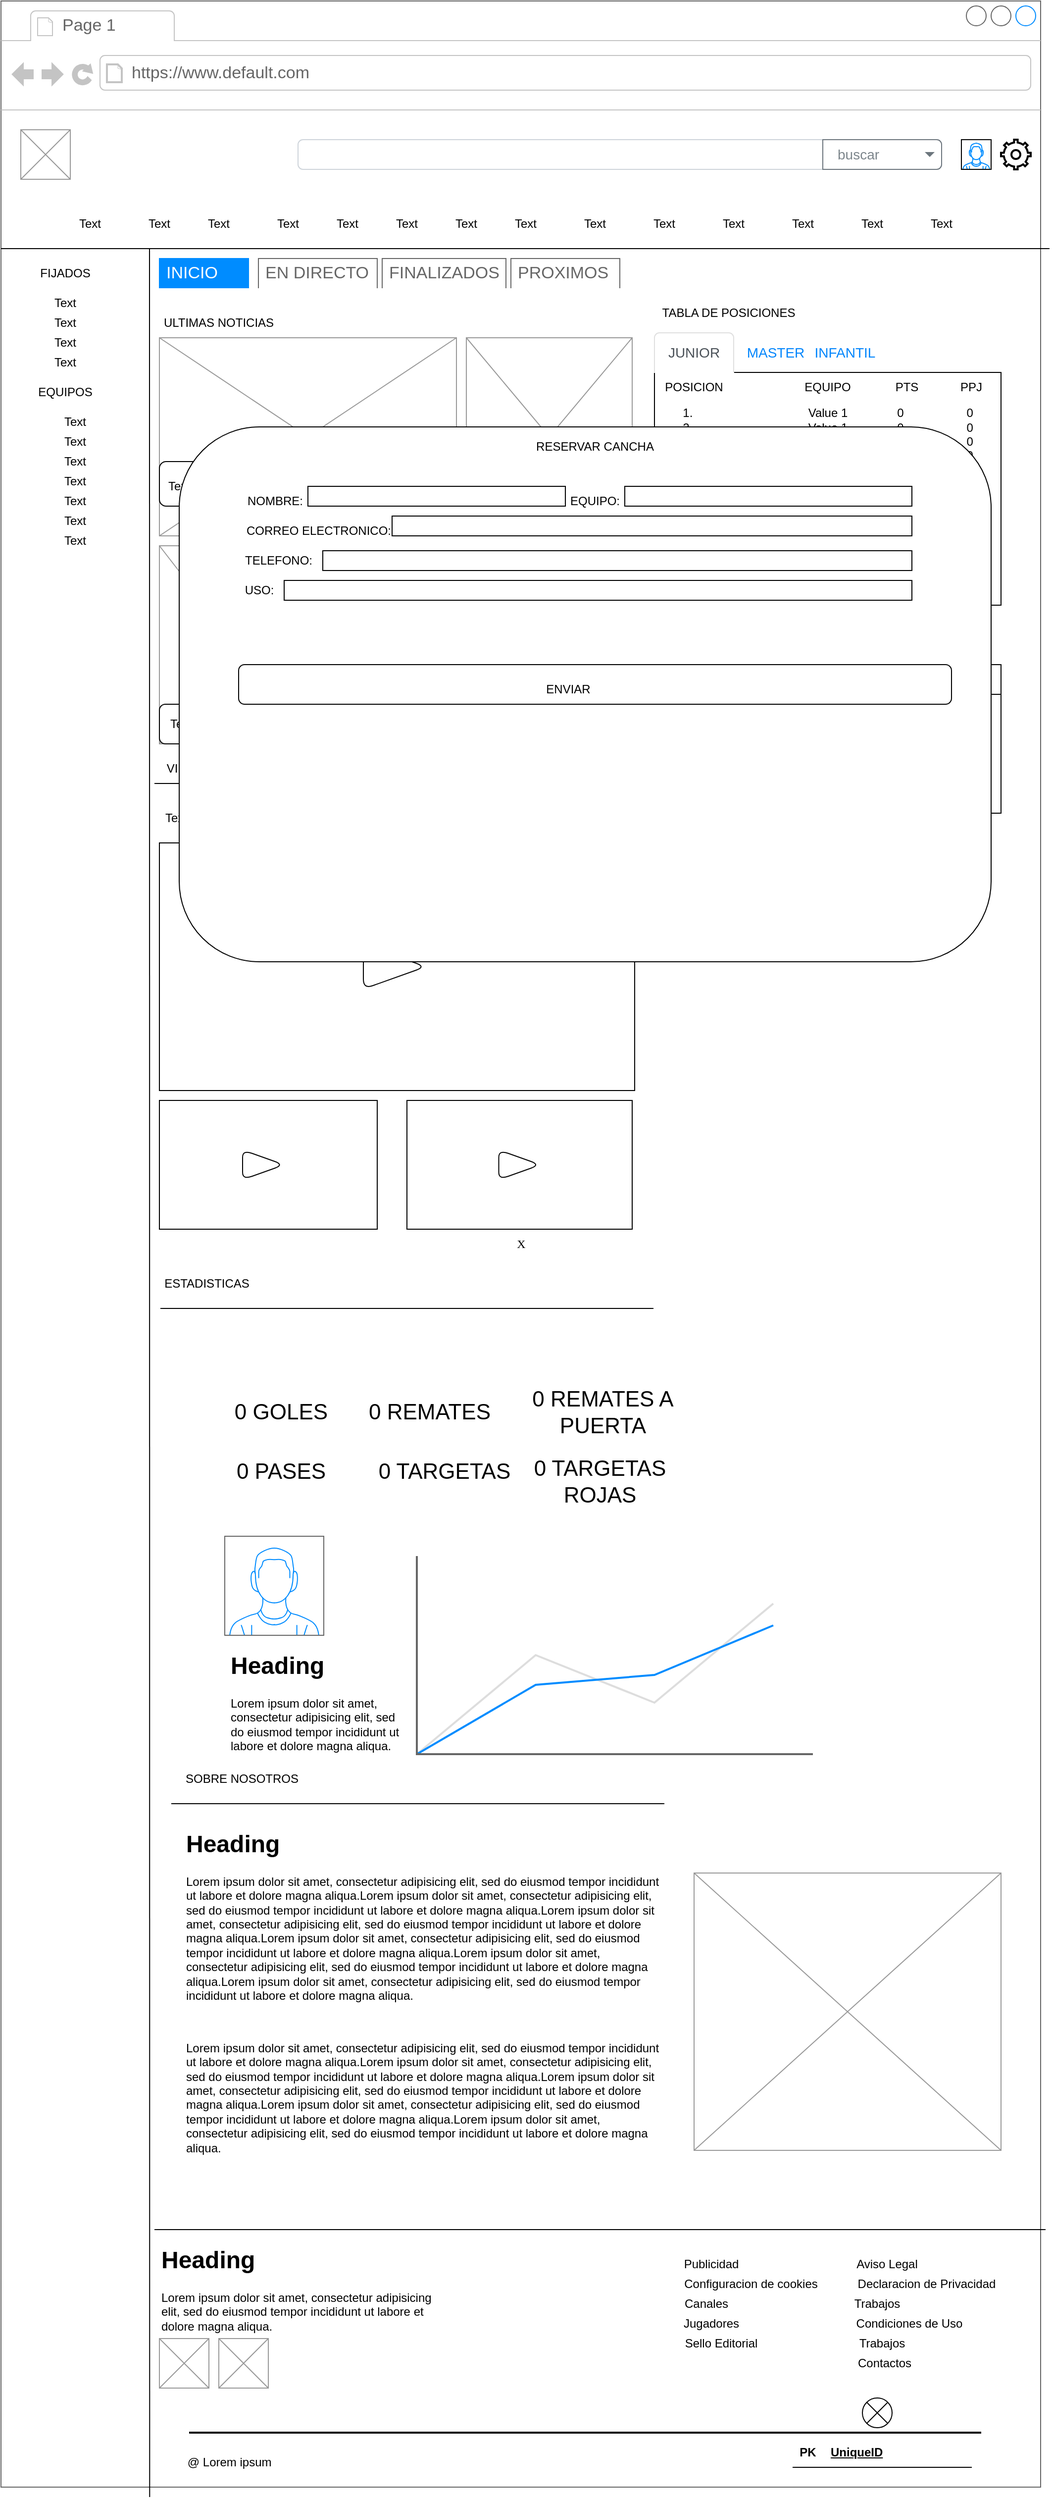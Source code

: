 <mxfile version="25.0.2">
  <diagram name="Page-1" id="2cc2dc42-3aac-f2a9-1cec-7a8b7cbee084">
    <mxGraphModel dx="1381" dy="872" grid="1" gridSize="10" guides="1" tooltips="1" connect="1" arrows="1" fold="1" page="1" pageScale="1" pageWidth="1100" pageHeight="850" background="#ffffff" math="0" shadow="0">
      <root>
        <mxCell id="0" />
        <mxCell id="1" parent="0" />
        <mxCell id="7026571954dc6520-1" value="X" style="strokeWidth=1;shadow=0;dashed=0;align=center;html=1;shape=mxgraph.mockup.containers.browserWindow;rSize=0;strokeColor=#666666;mainText=,;recursiveResize=0;rounded=0;labelBackgroundColor=none;fontFamily=Verdana;fontSize=12" parent="1" vertex="1">
          <mxGeometry x="25" y="90" width="1050" height="2510" as="geometry" />
        </mxCell>
        <mxCell id="7026571954dc6520-2" value="Page 1" style="strokeWidth=1;shadow=0;dashed=0;align=center;html=1;shape=mxgraph.mockup.containers.anchor;fontSize=17;fontColor=#666666;align=left;" parent="7026571954dc6520-1" vertex="1">
          <mxGeometry x="60" y="12" width="110" height="26" as="geometry" />
        </mxCell>
        <mxCell id="7026571954dc6520-3" value="https://www.default.com" style="strokeWidth=1;shadow=0;dashed=0;align=center;html=1;shape=mxgraph.mockup.containers.anchor;rSize=0;fontSize=17;fontColor=#666666;align=left;" parent="7026571954dc6520-1" vertex="1">
          <mxGeometry x="130" y="60" width="250" height="26" as="geometry" />
        </mxCell>
        <mxCell id="J-Y7H0dTVJ3gCG0rteRI-6" value="" style="verticalLabelPosition=bottom;shadow=0;dashed=0;align=center;html=1;verticalAlign=top;strokeWidth=1;shape=mxgraph.mockup.graphics.simpleIcon;strokeColor=#999999;" parent="7026571954dc6520-1" vertex="1">
          <mxGeometry x="20" y="130" width="50" height="50" as="geometry" />
        </mxCell>
        <mxCell id="J-Y7H0dTVJ3gCG0rteRI-8" value="" style="html=1;shadow=0;dashed=0;shape=mxgraph.bootstrap.rrect;rSize=5;strokeColor=#CED4DA;html=1;whiteSpace=wrap;fillColor=#FFFFFF;fontColor=#7D868C;align=left;spacing=15;spacingLeft=40;fontSize=14;" parent="7026571954dc6520-1" vertex="1">
          <mxGeometry x="300" y="140" width="650" height="30" as="geometry" />
        </mxCell>
        <mxCell id="J-Y7H0dTVJ3gCG0rteRI-9" value="buscar" style="html=1;shadow=0;dashed=0;shape=mxgraph.bootstrap.rightButton;strokeColor=#6C757D;gradientColor=inherit;fontColor=inherit;fillColor=inherit;rSize=5;perimeter=none;whiteSpace=wrap;resizeHeight=1;fontSize=14;align=left;spacing=15;" parent="J-Y7H0dTVJ3gCG0rteRI-8" vertex="1">
          <mxGeometry x="1" width="120" height="30" relative="1" as="geometry">
            <mxPoint x="-120" as="offset" />
          </mxGeometry>
        </mxCell>
        <mxCell id="J-Y7H0dTVJ3gCG0rteRI-10" value="" style="shape=triangle;direction=south;fillColor=#6C767D;strokeColor=none;perimeter=none;" parent="J-Y7H0dTVJ3gCG0rteRI-9" vertex="1">
          <mxGeometry x="1" y="0.5" width="10" height="5" relative="1" as="geometry">
            <mxPoint x="-17" y="-2.5" as="offset" />
          </mxGeometry>
        </mxCell>
        <mxCell id="J-Y7H0dTVJ3gCG0rteRI-11" value="" style="html=1;verticalLabelPosition=bottom;align=center;labelBackgroundColor=#ffffff;verticalAlign=top;strokeWidth=2;shadow=0;dashed=0;shape=mxgraph.ios7.icons.settings;" parent="7026571954dc6520-1" vertex="1">
          <mxGeometry x="1010" y="140" width="30" height="30" as="geometry" />
        </mxCell>
        <mxCell id="J-Y7H0dTVJ3gCG0rteRI-12" value="" style="verticalLabelPosition=bottom;shadow=0;dashed=0;align=center;html=1;verticalAlign=top;strokeWidth=1;shape=mxgraph.mockup.containers.userMale;strokeColor2=#008cff;gradientColor=none;" parent="7026571954dc6520-1" vertex="1">
          <mxGeometry x="970" y="140" width="30" height="30" as="geometry" />
        </mxCell>
        <mxCell id="J-Y7H0dTVJ3gCG0rteRI-13" value="Text" style="text;html=1;align=center;verticalAlign=middle;whiteSpace=wrap;rounded=0;" parent="7026571954dc6520-1" vertex="1">
          <mxGeometry x="60" y="210" width="60" height="30" as="geometry" />
        </mxCell>
        <mxCell id="J-Y7H0dTVJ3gCG0rteRI-14" value="" style="endArrow=none;html=1;rounded=0;exitX=0.999;exitY=0.244;exitDx=0;exitDy=0;exitPerimeter=0;" parent="7026571954dc6520-1" edge="1">
          <mxGeometry width="50" height="50" relative="1" as="geometry">
            <mxPoint x="1059" y="250" as="sourcePoint" />
            <mxPoint y="250" as="targetPoint" />
          </mxGeometry>
        </mxCell>
        <mxCell id="J-Y7H0dTVJ3gCG0rteRI-15" value="Text" style="text;html=1;align=center;verticalAlign=middle;whiteSpace=wrap;rounded=0;" parent="7026571954dc6520-1" vertex="1">
          <mxGeometry x="130" y="210" width="60" height="30" as="geometry" />
        </mxCell>
        <mxCell id="J-Y7H0dTVJ3gCG0rteRI-16" value="Text" style="text;html=1;align=center;verticalAlign=middle;whiteSpace=wrap;rounded=0;" parent="7026571954dc6520-1" vertex="1">
          <mxGeometry x="190" y="210" width="60" height="30" as="geometry" />
        </mxCell>
        <mxCell id="J-Y7H0dTVJ3gCG0rteRI-17" value="Text" style="text;html=1;align=center;verticalAlign=middle;whiteSpace=wrap;rounded=0;" parent="7026571954dc6520-1" vertex="1">
          <mxGeometry x="260" y="210" width="60" height="30" as="geometry" />
        </mxCell>
        <mxCell id="J-Y7H0dTVJ3gCG0rteRI-18" value="Text" style="text;html=1;align=center;verticalAlign=middle;whiteSpace=wrap;rounded=0;" parent="7026571954dc6520-1" vertex="1">
          <mxGeometry x="320" y="210" width="60" height="30" as="geometry" />
        </mxCell>
        <mxCell id="J-Y7H0dTVJ3gCG0rteRI-19" value="Text" style="text;html=1;align=center;verticalAlign=middle;whiteSpace=wrap;rounded=0;" parent="7026571954dc6520-1" vertex="1">
          <mxGeometry x="380" y="210" width="60" height="30" as="geometry" />
        </mxCell>
        <mxCell id="J-Y7H0dTVJ3gCG0rteRI-20" value="Text" style="text;html=1;align=center;verticalAlign=middle;whiteSpace=wrap;rounded=0;" parent="7026571954dc6520-1" vertex="1">
          <mxGeometry x="440" y="210" width="60" height="30" as="geometry" />
        </mxCell>
        <mxCell id="J-Y7H0dTVJ3gCG0rteRI-21" value="Text" style="text;html=1;align=center;verticalAlign=middle;whiteSpace=wrap;rounded=0;" parent="7026571954dc6520-1" vertex="1">
          <mxGeometry x="500" y="210" width="60" height="30" as="geometry" />
        </mxCell>
        <mxCell id="J-Y7H0dTVJ3gCG0rteRI-22" value="Text" style="text;html=1;align=center;verticalAlign=middle;whiteSpace=wrap;rounded=0;" parent="7026571954dc6520-1" vertex="1">
          <mxGeometry x="570" y="210" width="60" height="30" as="geometry" />
        </mxCell>
        <mxCell id="J-Y7H0dTVJ3gCG0rteRI-23" value="Text" style="text;html=1;align=center;verticalAlign=middle;whiteSpace=wrap;rounded=0;" parent="7026571954dc6520-1" vertex="1">
          <mxGeometry x="640" y="210" width="60" height="30" as="geometry" />
        </mxCell>
        <mxCell id="J-Y7H0dTVJ3gCG0rteRI-24" value="Text" style="text;html=1;align=center;verticalAlign=middle;whiteSpace=wrap;rounded=0;" parent="7026571954dc6520-1" vertex="1">
          <mxGeometry x="710" y="210" width="60" height="30" as="geometry" />
        </mxCell>
        <mxCell id="J-Y7H0dTVJ3gCG0rteRI-47" value="Text" style="text;html=1;align=center;verticalAlign=middle;whiteSpace=wrap;rounded=0;" parent="7026571954dc6520-1" vertex="1">
          <mxGeometry x="780" y="210" width="60" height="30" as="geometry" />
        </mxCell>
        <mxCell id="J-Y7H0dTVJ3gCG0rteRI-48" value="Text" style="text;html=1;align=center;verticalAlign=middle;whiteSpace=wrap;rounded=0;" parent="7026571954dc6520-1" vertex="1">
          <mxGeometry x="850" y="210" width="60" height="30" as="geometry" />
        </mxCell>
        <mxCell id="J-Y7H0dTVJ3gCG0rteRI-49" value="Text" style="text;html=1;align=center;verticalAlign=middle;whiteSpace=wrap;rounded=0;" parent="7026571954dc6520-1" vertex="1">
          <mxGeometry x="920" y="210" width="60" height="30" as="geometry" />
        </mxCell>
        <mxCell id="J-Y7H0dTVJ3gCG0rteRI-50" value="" style="endArrow=none;html=1;rounded=0;exitX=0.143;exitY=1.004;exitDx=0;exitDy=0;exitPerimeter=0;" parent="7026571954dc6520-1" source="7026571954dc6520-1" edge="1">
          <mxGeometry width="50" height="50" relative="1" as="geometry">
            <mxPoint x="160" y="840" as="sourcePoint" />
            <mxPoint x="150" y="250" as="targetPoint" />
          </mxGeometry>
        </mxCell>
        <mxCell id="J-Y7H0dTVJ3gCG0rteRI-51" value="EQUIPOS" style="text;html=1;align=center;verticalAlign=middle;whiteSpace=wrap;rounded=0;" parent="7026571954dc6520-1" vertex="1">
          <mxGeometry x="35" y="380" width="60" height="30" as="geometry" />
        </mxCell>
        <mxCell id="J-Y7H0dTVJ3gCG0rteRI-52" value="FIJADOS" style="text;html=1;align=center;verticalAlign=middle;whiteSpace=wrap;rounded=0;" parent="7026571954dc6520-1" vertex="1">
          <mxGeometry x="35" y="260" width="60" height="30" as="geometry" />
        </mxCell>
        <mxCell id="J-Y7H0dTVJ3gCG0rteRI-53" value="Text" style="text;html=1;align=center;verticalAlign=middle;whiteSpace=wrap;rounded=0;" parent="7026571954dc6520-1" vertex="1">
          <mxGeometry x="35" y="290" width="60" height="30" as="geometry" />
        </mxCell>
        <mxCell id="J-Y7H0dTVJ3gCG0rteRI-54" value="Text" style="text;html=1;align=center;verticalAlign=middle;whiteSpace=wrap;rounded=0;" parent="7026571954dc6520-1" vertex="1">
          <mxGeometry x="35" y="310" width="60" height="30" as="geometry" />
        </mxCell>
        <mxCell id="J-Y7H0dTVJ3gCG0rteRI-55" value="Text" style="text;html=1;align=center;verticalAlign=middle;whiteSpace=wrap;rounded=0;" parent="7026571954dc6520-1" vertex="1">
          <mxGeometry x="35" y="330" width="60" height="30" as="geometry" />
        </mxCell>
        <mxCell id="J-Y7H0dTVJ3gCG0rteRI-56" value="Text" style="text;html=1;align=center;verticalAlign=middle;whiteSpace=wrap;rounded=0;" parent="7026571954dc6520-1" vertex="1">
          <mxGeometry x="35" y="350" width="60" height="30" as="geometry" />
        </mxCell>
        <mxCell id="J-Y7H0dTVJ3gCG0rteRI-57" value="Text" style="text;html=1;align=center;verticalAlign=middle;whiteSpace=wrap;rounded=0;" parent="7026571954dc6520-1" vertex="1">
          <mxGeometry x="45" y="410" width="60" height="30" as="geometry" />
        </mxCell>
        <mxCell id="J-Y7H0dTVJ3gCG0rteRI-58" value="Text" style="text;html=1;align=center;verticalAlign=middle;whiteSpace=wrap;rounded=0;" parent="7026571954dc6520-1" vertex="1">
          <mxGeometry x="45" y="430" width="60" height="30" as="geometry" />
        </mxCell>
        <mxCell id="J-Y7H0dTVJ3gCG0rteRI-59" value="Text" style="text;html=1;align=center;verticalAlign=middle;whiteSpace=wrap;rounded=0;" parent="7026571954dc6520-1" vertex="1">
          <mxGeometry x="45" y="450" width="60" height="30" as="geometry" />
        </mxCell>
        <mxCell id="J-Y7H0dTVJ3gCG0rteRI-60" value="Text" style="text;html=1;align=center;verticalAlign=middle;whiteSpace=wrap;rounded=0;" parent="7026571954dc6520-1" vertex="1">
          <mxGeometry x="45" y="470" width="60" height="30" as="geometry" />
        </mxCell>
        <mxCell id="J-Y7H0dTVJ3gCG0rteRI-61" value="Text" style="text;html=1;align=center;verticalAlign=middle;whiteSpace=wrap;rounded=0;" parent="7026571954dc6520-1" vertex="1">
          <mxGeometry x="45" y="490" width="60" height="30" as="geometry" />
        </mxCell>
        <mxCell id="J-Y7H0dTVJ3gCG0rteRI-62" value="Text" style="text;html=1;align=center;verticalAlign=middle;whiteSpace=wrap;rounded=0;" parent="7026571954dc6520-1" vertex="1">
          <mxGeometry x="45" y="510" width="60" height="30" as="geometry" />
        </mxCell>
        <mxCell id="J-Y7H0dTVJ3gCG0rteRI-63" value="Text" style="text;html=1;align=center;verticalAlign=middle;whiteSpace=wrap;rounded=0;" parent="7026571954dc6520-1" vertex="1">
          <mxGeometry x="45" y="530" width="60" height="30" as="geometry" />
        </mxCell>
        <mxCell id="J-Y7H0dTVJ3gCG0rteRI-110" value="EN DIRECTO" style="strokeWidth=1;shadow=0;dashed=0;align=center;html=1;shape=mxgraph.mockup.forms.uRect;fontSize=17;fontColor=#666666;align=left;spacingLeft=5;strokeColor=#666666;" parent="7026571954dc6520-1" vertex="1">
          <mxGeometry x="260" y="260" width="120" height="30" as="geometry" />
        </mxCell>
        <mxCell id="J-Y7H0dTVJ3gCG0rteRI-111" value="INICIO" style="strokeWidth=1;shadow=0;dashed=0;align=center;html=1;shape=mxgraph.mockup.forms.uRect;fontSize=17;fontColor=#ffffff;align=left;spacingLeft=5;strokeColor=#008cff;fillColor=#008cff;" parent="7026571954dc6520-1" vertex="1">
          <mxGeometry x="160" y="260" width="90" height="30" as="geometry" />
        </mxCell>
        <mxCell id="J-Y7H0dTVJ3gCG0rteRI-112" value="FINALIZADOS" style="strokeWidth=1;shadow=0;dashed=0;align=center;html=1;shape=mxgraph.mockup.forms.uRect;fontSize=17;fontColor=#666666;align=left;spacingLeft=5;strokeColor=#666666;" parent="7026571954dc6520-1" vertex="1">
          <mxGeometry x="385" y="260" width="125" height="30" as="geometry" />
        </mxCell>
        <mxCell id="J-Y7H0dTVJ3gCG0rteRI-113" value="PROXIMOS" style="strokeWidth=1;shadow=0;dashed=0;align=center;html=1;shape=mxgraph.mockup.forms.uRect;fontSize=17;fontColor=#666666;align=left;spacingLeft=5;strokeColor=#666666;" parent="7026571954dc6520-1" vertex="1">
          <mxGeometry x="515" y="260" width="110" height="30" as="geometry" />
        </mxCell>
        <mxCell id="J-Y7H0dTVJ3gCG0rteRI-114" value="" style="verticalLabelPosition=bottom;shadow=0;dashed=0;align=center;html=1;verticalAlign=top;strokeWidth=1;shape=mxgraph.mockup.graphics.simpleIcon;strokeColor=#999999;" parent="7026571954dc6520-1" vertex="1">
          <mxGeometry x="160" y="340" width="300" height="200" as="geometry" />
        </mxCell>
        <mxCell id="J-Y7H0dTVJ3gCG0rteRI-115" value="" style="verticalLabelPosition=bottom;shadow=0;dashed=0;align=center;html=1;verticalAlign=top;strokeWidth=1;shape=mxgraph.mockup.graphics.simpleIcon;strokeColor=#999999;" parent="7026571954dc6520-1" vertex="1">
          <mxGeometry x="470" y="340" width="167.5" height="200" as="geometry" />
        </mxCell>
        <mxCell id="J-Y7H0dTVJ3gCG0rteRI-118" value="" style="verticalLabelPosition=bottom;shadow=0;dashed=0;align=center;html=1;verticalAlign=top;strokeWidth=1;shape=mxgraph.mockup.graphics.simpleIcon;strokeColor=#999999;" parent="7026571954dc6520-1" vertex="1">
          <mxGeometry x="160" y="550" width="155" height="200" as="geometry" />
        </mxCell>
        <mxCell id="J-Y7H0dTVJ3gCG0rteRI-119" value="" style="verticalLabelPosition=bottom;shadow=0;dashed=0;align=center;html=1;verticalAlign=top;strokeWidth=1;shape=mxgraph.mockup.graphics.simpleIcon;strokeColor=#999999;" parent="7026571954dc6520-1" vertex="1">
          <mxGeometry x="320" y="550" width="155" height="200" as="geometry" />
        </mxCell>
        <mxCell id="J-Y7H0dTVJ3gCG0rteRI-120" value="" style="verticalLabelPosition=bottom;shadow=0;dashed=0;align=center;html=1;verticalAlign=top;strokeWidth=1;shape=mxgraph.mockup.graphics.simpleIcon;strokeColor=#999999;" parent="7026571954dc6520-1" vertex="1">
          <mxGeometry x="482.5" y="550" width="155" height="200" as="geometry" />
        </mxCell>
        <mxCell id="J-Y7H0dTVJ3gCG0rteRI-121" value="" style="rounded=0;whiteSpace=wrap;html=1;" parent="7026571954dc6520-1" vertex="1">
          <mxGeometry x="660" y="375" width="350" height="235" as="geometry" />
        </mxCell>
        <mxCell id="J-Y7H0dTVJ3gCG0rteRI-122" value="TABLA DE POSICIONES" style="text;html=1;align=center;verticalAlign=middle;whiteSpace=wrap;rounded=0;" parent="7026571954dc6520-1" vertex="1">
          <mxGeometry x="660" y="300" width="150" height="30" as="geometry" />
        </mxCell>
        <mxCell id="J-Y7H0dTVJ3gCG0rteRI-125" value="INFANTIL" style="strokeColor=none;fillColor=none;rSize=5;perimeter=none;whiteSpace=wrap;resizeWidth=1;align=center;spacing=20;fontSize=14;fontColor=#0085FC;" parent="7026571954dc6520-1" vertex="1">
          <mxGeometry x="820" y="335" width="65" height="40" as="geometry" />
        </mxCell>
        <mxCell id="J-Y7H0dTVJ3gCG0rteRI-124" value="MASTER" style="strokeColor=none;fillColor=none;rSize=5;perimeter=none;whiteSpace=wrap;resizeWidth=1;align=center;spacing=20;fontSize=14;fontColor=#0085FC;" parent="7026571954dc6520-1" vertex="1">
          <mxGeometry x="745" y="335" width="75" height="40" as="geometry" />
        </mxCell>
        <mxCell id="J-Y7H0dTVJ3gCG0rteRI-123" value="JUNIOR" style="html=1;shadow=0;dashed=0;shape=mxgraph.bootstrap.tabTop;strokeColor=#DFDFDF;fillColor=#ffffff;rSize=5;perimeter=none;whiteSpace=wrap;resizeWidth=1;align=center;spacing=20;fontSize=14;fontColor=#4B5259;" parent="7026571954dc6520-1" vertex="1">
          <mxGeometry x="660" y="335" width="80" height="40" as="geometry" />
        </mxCell>
        <mxCell id="J-Y7H0dTVJ3gCG0rteRI-128" value="&lt;ol&gt;&lt;li&gt;&amp;nbsp; &amp;nbsp; &amp;nbsp; &amp;nbsp; &amp;nbsp; &amp;nbsp; &amp;nbsp; &amp;nbsp; &amp;nbsp; &amp;nbsp; &amp;nbsp; &amp;nbsp; &amp;nbsp; &amp;nbsp; &amp;nbsp; &amp;nbsp; &amp;nbsp; Value 1&amp;nbsp; &amp;nbsp; &amp;nbsp; &amp;nbsp; &amp;nbsp; &amp;nbsp; &amp;nbsp; &amp;nbsp;0&amp;nbsp; &amp;nbsp; &amp;nbsp; &amp;nbsp; &amp;nbsp; &amp;nbsp; &amp;nbsp; &amp;nbsp; &amp;nbsp; &amp;nbsp;0&amp;nbsp;&amp;nbsp;&lt;/li&gt;&lt;li&gt;&amp;nbsp; &amp;nbsp; &amp;nbsp; &amp;nbsp; &amp;nbsp; &amp;nbsp; &amp;nbsp; &amp;nbsp; &amp;nbsp; &amp;nbsp; &amp;nbsp; &amp;nbsp; &amp;nbsp; &amp;nbsp; &amp;nbsp; &amp;nbsp; &amp;nbsp; Value 1&amp;nbsp; &amp;nbsp; &amp;nbsp; &amp;nbsp; &amp;nbsp; &amp;nbsp; &amp;nbsp; &amp;nbsp;0&amp;nbsp; &amp;nbsp; &amp;nbsp; &amp;nbsp; &amp;nbsp; &amp;nbsp; &amp;nbsp; &amp;nbsp; &amp;nbsp; &amp;nbsp;0&lt;br&gt;&lt;/li&gt;&lt;li&gt;&amp;nbsp; &amp;nbsp; &amp;nbsp; &amp;nbsp; &amp;nbsp; &amp;nbsp; &amp;nbsp; &amp;nbsp; &amp;nbsp; &amp;nbsp; &amp;nbsp; &amp;nbsp; &amp;nbsp; &amp;nbsp; &amp;nbsp; &amp;nbsp; &amp;nbsp; Value 1&amp;nbsp; &amp;nbsp; &amp;nbsp; &amp;nbsp; &amp;nbsp; &amp;nbsp; &amp;nbsp; &amp;nbsp;0&amp;nbsp; &amp;nbsp; &amp;nbsp; &amp;nbsp; &amp;nbsp; &amp;nbsp; &amp;nbsp; &amp;nbsp; &amp;nbsp; &amp;nbsp;0&lt;br&gt;&lt;/li&gt;&lt;li&gt;&amp;nbsp; &amp;nbsp; &amp;nbsp; &amp;nbsp; &amp;nbsp; &amp;nbsp; &amp;nbsp; &amp;nbsp; &amp;nbsp; &amp;nbsp; &amp;nbsp; &amp;nbsp; &amp;nbsp; &amp;nbsp; &amp;nbsp; &amp;nbsp; &amp;nbsp; Value 1&amp;nbsp; &amp;nbsp; &amp;nbsp; &amp;nbsp; &amp;nbsp; &amp;nbsp; &amp;nbsp; &amp;nbsp;0&amp;nbsp; &amp;nbsp; &amp;nbsp; &amp;nbsp; &amp;nbsp; &amp;nbsp; &amp;nbsp; &amp;nbsp; &amp;nbsp; &amp;nbsp;0&lt;br&gt;&lt;/li&gt;&lt;li&gt;&amp;nbsp; &amp;nbsp; &amp;nbsp; &amp;nbsp; &amp;nbsp; &amp;nbsp; &amp;nbsp; &amp;nbsp; &amp;nbsp; &amp;nbsp; &amp;nbsp; &amp;nbsp; &amp;nbsp; &amp;nbsp; &amp;nbsp; &amp;nbsp; &amp;nbsp; Value 1&amp;nbsp; &amp;nbsp; &amp;nbsp; &amp;nbsp; &amp;nbsp; &amp;nbsp; &amp;nbsp; &amp;nbsp;0&amp;nbsp; &amp;nbsp; &amp;nbsp; &amp;nbsp; &amp;nbsp; &amp;nbsp; &amp;nbsp; &amp;nbsp; &amp;nbsp; &amp;nbsp;0&lt;br&gt;&lt;/li&gt;&lt;li&gt;&amp;nbsp; &amp;nbsp; &amp;nbsp; &amp;nbsp; &amp;nbsp; &amp;nbsp; &amp;nbsp; &amp;nbsp; &amp;nbsp; &amp;nbsp; &amp;nbsp; &amp;nbsp; &amp;nbsp; &amp;nbsp; &amp;nbsp; &amp;nbsp; &amp;nbsp; Value 1&amp;nbsp; &amp;nbsp; &amp;nbsp; &amp;nbsp; &amp;nbsp; &amp;nbsp; &amp;nbsp; &amp;nbsp;0&amp;nbsp; &amp;nbsp; &amp;nbsp; &amp;nbsp; &amp;nbsp; &amp;nbsp; &amp;nbsp; &amp;nbsp; &amp;nbsp; &amp;nbsp;0&lt;br&gt;&lt;/li&gt;&lt;li&gt;&amp;nbsp; &amp;nbsp; &amp;nbsp; &amp;nbsp; &amp;nbsp; &amp;nbsp; &amp;nbsp; &amp;nbsp; &amp;nbsp; &amp;nbsp; &amp;nbsp; &amp;nbsp; &amp;nbsp; &amp;nbsp; &amp;nbsp; &amp;nbsp; &amp;nbsp; Value 1&amp;nbsp; &amp;nbsp; &amp;nbsp; &amp;nbsp; &amp;nbsp; &amp;nbsp; &amp;nbsp; &amp;nbsp;0&amp;nbsp; &amp;nbsp; &amp;nbsp; &amp;nbsp; &amp;nbsp; &amp;nbsp; &amp;nbsp; &amp;nbsp; &amp;nbsp; &amp;nbsp;0&lt;br&gt;&lt;/li&gt;&lt;li&gt;&amp;nbsp; &amp;nbsp; &amp;nbsp; &amp;nbsp; &amp;nbsp; &amp;nbsp; &amp;nbsp; &amp;nbsp; &amp;nbsp; &amp;nbsp; &amp;nbsp; &amp;nbsp; &amp;nbsp; &amp;nbsp; &amp;nbsp; &amp;nbsp; &amp;nbsp; Value 1&amp;nbsp; &amp;nbsp; &amp;nbsp; &amp;nbsp; &amp;nbsp; &amp;nbsp; &amp;nbsp; &amp;nbsp;0&amp;nbsp; &amp;nbsp; &amp;nbsp; &amp;nbsp; &amp;nbsp; &amp;nbsp; &amp;nbsp; &amp;nbsp; &amp;nbsp; &amp;nbsp;0&lt;br&gt;&lt;/li&gt;&lt;li&gt;&amp;nbsp; &amp;nbsp; &amp;nbsp; &amp;nbsp; &amp;nbsp; &amp;nbsp; &amp;nbsp; &amp;nbsp; &amp;nbsp; &amp;nbsp; &amp;nbsp; &amp;nbsp; &amp;nbsp; &amp;nbsp; &amp;nbsp; &amp;nbsp; &amp;nbsp; Value 1&amp;nbsp; &amp;nbsp; &amp;nbsp; &amp;nbsp; &amp;nbsp; &amp;nbsp; &amp;nbsp; &amp;nbsp;0&amp;nbsp; &amp;nbsp; &amp;nbsp; &amp;nbsp; &amp;nbsp; &amp;nbsp; &amp;nbsp; &amp;nbsp; &amp;nbsp; &amp;nbsp;0&lt;br&gt;&lt;/li&gt;&lt;li&gt;&amp;nbsp; &amp;nbsp; &amp;nbsp; &amp;nbsp; &amp;nbsp; &amp;nbsp; &amp;nbsp; &amp;nbsp; &amp;nbsp; &amp;nbsp; &amp;nbsp; &amp;nbsp; &amp;nbsp; &amp;nbsp; &amp;nbsp; &amp;nbsp; &amp;nbsp; Value 1&amp;nbsp; &amp;nbsp; &amp;nbsp; &amp;nbsp; &amp;nbsp; &amp;nbsp; &amp;nbsp; &amp;nbsp;0&amp;nbsp; &amp;nbsp; &amp;nbsp; &amp;nbsp; &amp;nbsp; &amp;nbsp; &amp;nbsp; &amp;nbsp; &amp;nbsp; &amp;nbsp;0&lt;br&gt;&lt;/li&gt;&lt;li&gt;&amp;nbsp; &amp;nbsp; &amp;nbsp; &amp;nbsp; &amp;nbsp; &amp;nbsp; &amp;nbsp; &amp;nbsp; &amp;nbsp; &amp;nbsp; &amp;nbsp; &amp;nbsp; &amp;nbsp; &amp;nbsp; &amp;nbsp; &amp;nbsp; &amp;nbsp; Value 1&amp;nbsp; &amp;nbsp; &amp;nbsp; &amp;nbsp; &amp;nbsp; &amp;nbsp; &amp;nbsp; &amp;nbsp;0&amp;nbsp; &amp;nbsp; &amp;nbsp; &amp;nbsp; &amp;nbsp; &amp;nbsp; &amp;nbsp; &amp;nbsp; &amp;nbsp; &amp;nbsp;0&lt;br&gt;&lt;/li&gt;&lt;li&gt;&amp;nbsp; &amp;nbsp; &amp;nbsp; &amp;nbsp; &amp;nbsp; &amp;nbsp; &amp;nbsp; &amp;nbsp; &amp;nbsp; &amp;nbsp; &amp;nbsp; &amp;nbsp; &amp;nbsp; &amp;nbsp; &amp;nbsp; &amp;nbsp; &amp;nbsp; Value 1&amp;nbsp; &amp;nbsp; &amp;nbsp; &amp;nbsp; &amp;nbsp; &amp;nbsp; &amp;nbsp; &amp;nbsp;0&amp;nbsp; &amp;nbsp; &amp;nbsp; &amp;nbsp; &amp;nbsp; &amp;nbsp; &amp;nbsp; &amp;nbsp; &amp;nbsp; &amp;nbsp;0&lt;br&gt;&lt;/li&gt;&lt;/ol&gt;" style="text;strokeColor=none;fillColor=none;html=1;whiteSpace=wrap;verticalAlign=middle;overflow=hidden;" parent="7026571954dc6520-1" vertex="1">
          <mxGeometry x="660" y="380" width="340" height="230" as="geometry" />
        </mxCell>
        <mxCell id="J-Y7H0dTVJ3gCG0rteRI-129" value="POSICION" style="text;html=1;align=center;verticalAlign=middle;whiteSpace=wrap;rounded=0;" parent="7026571954dc6520-1" vertex="1">
          <mxGeometry x="670" y="375" width="60" height="30" as="geometry" />
        </mxCell>
        <mxCell id="J-Y7H0dTVJ3gCG0rteRI-130" value="EQUIPO" style="text;html=1;align=center;verticalAlign=middle;whiteSpace=wrap;rounded=0;" parent="7026571954dc6520-1" vertex="1">
          <mxGeometry x="805" y="375" width="60" height="30" as="geometry" />
        </mxCell>
        <mxCell id="J-Y7H0dTVJ3gCG0rteRI-131" value="PTS" style="text;html=1;align=center;verticalAlign=middle;whiteSpace=wrap;rounded=0;" parent="7026571954dc6520-1" vertex="1">
          <mxGeometry x="885" y="375" width="60" height="30" as="geometry" />
        </mxCell>
        <mxCell id="J-Y7H0dTVJ3gCG0rteRI-132" value="PPJ" style="text;html=1;align=center;verticalAlign=middle;whiteSpace=wrap;rounded=0;" parent="7026571954dc6520-1" vertex="1">
          <mxGeometry x="950" y="375" width="60" height="30" as="geometry" />
        </mxCell>
        <mxCell id="J-Y7H0dTVJ3gCG0rteRI-133" value="" style="rounded=1;whiteSpace=wrap;html=1;" parent="7026571954dc6520-1" vertex="1">
          <mxGeometry x="160" y="465" width="170" height="45" as="geometry" />
        </mxCell>
        <mxCell id="J-Y7H0dTVJ3gCG0rteRI-136" value="&lt;h1 style=&quot;margin-top: 0px;&quot;&gt;&lt;br&gt;&lt;/h1&gt;" style="text;html=1;whiteSpace=wrap;overflow=hidden;rounded=0;" parent="7026571954dc6520-1" vertex="1">
          <mxGeometry x="160" y="465" width="180" height="120" as="geometry" />
        </mxCell>
        <mxCell id="J-Y7H0dTVJ3gCG0rteRI-137" value="TextTextTextTextTextText" style="text;html=1;align=center;verticalAlign=middle;whiteSpace=wrap;rounded=0;" parent="7026571954dc6520-1" vertex="1">
          <mxGeometry x="205" y="475" width="60" height="30" as="geometry" />
        </mxCell>
        <mxCell id="J-Y7H0dTVJ3gCG0rteRI-141" value="" style="rounded=1;whiteSpace=wrap;html=1;" parent="7026571954dc6520-1" vertex="1">
          <mxGeometry x="160" y="710" width="120" height="40" as="geometry" />
        </mxCell>
        <mxCell id="J-Y7H0dTVJ3gCG0rteRI-142" value="Text&lt;span style=&quot;text-wrap: nowrap; color: rgba(0, 0, 0, 0); font-family: monospace; font-size: 0px; text-align: start;&quot;&gt;%3CmxGraphModel%3E%3Croot%3E%3CmxCell%20id%3D%220%22%2F%3E%3CmxCell%20id%3D%221%22%20parent%3D%220%22%2F%3E%3CmxCell%20id%3D%222%22%20value%3D%22%26lt%3Bh1%20style%3D%26quot%3Bmargin-top%3A%200px%3B%26quot%3B%26gt%3B%26lt%3Bbr%26gt%3B%26lt%3B%2Fh1%26gt%3B%22%20style%3D%22text%3Bhtml%3D1%3BwhiteSpace%3Dwrap%3Boverflow%3Dhidden%3Brounded%3D0%3B%22%20vertex%3D%221%22%20parent%3D%221%22%3E%3CmxGeometry%20x%3D%22210%22%20y%3D%22570%22%20width%3D%22180%22%20height%3D%22120%22%20as%3D%22geometry%22%2F%3E%3C%2FmxCell%3E%3C%2Froot%3E%3C%2FmxGraphModel%3E&lt;/span&gt;Text&lt;span style=&quot;text-wrap: nowrap; color: rgba(0, 0, 0, 0); font-family: monospace; font-size: 0px; text-align: start;&quot;&gt;%3CmxGraphModel%3E%3Croot%3E%3CmxCell%20id%3D%220%22%2F%3E%3CmxCell%20id%3D%221%22%20parent%3D%220%22%2F%3E%3CmxCell%20id%3D%222%22%20value%3D%22%26lt%3Bh1%20style%3D%26quot%3Bmargin-top%3A%200px%3B%26quot%3B%26gt%3B%26lt%3Bbr%26gt%3B%26lt%3B%2Fh1%26gt%3B%22%20style%3D%22text%3Bhtml%3D1%3BwhiteSpace%3Dwrap%3Boverflow%3Dhidden%3Brounded%3D0%3B%22%20vertex%3D%221%22%20parent%3D%221%22%3E%3CmxGeometry%20x%3D%22210%22%20y%3D%22570%22%20width%3D%22180%22%20height%3D%22120%22%20as%3D%22geometry%22%2F%3E%3C%2FmxCell%3E%3C%2Froot%3E%3C%2FmxGraphModel%3E&lt;/span&gt;Text&lt;span style=&quot;text-wrap: nowrap; color: rgba(0, 0, 0, 0); font-family: monospace; font-size: 0px; text-align: start;&quot;&gt;%3CmxGraphModel%3E%3Croot%3E%3CmxCell%20id%3D%220%22%2F%3E%3CmxCell%20id%3D%221%22%20parent%3D%220%22%2F%3E%3CmxCell%20id%3D%222%22%20value%3D%22%26lt%3Bh1%20style%3D%26quot%3Bmargin-top%3A%200px%3B%26quot%3B%26gt%3B%26lt%3Bbr%26gt%3B%26lt%3B%2Fh1%26gt%3B%22%20style%3D%22text%3Bhtml%3D1%3BwhiteSpace%3Dwrap%3Boverflow%3Dhidden%3Brounded%3D0%3B%22%20vertex%3D%221%22%20parent%3D%221%22%3E%3CmxGeometry%20x%3D%22210%22%20y%3D%22570%22%20width%3D%22180%22%20height%3D%22120%22%20as%3D%22geometry%22%2F%3E%3C%2FmxCell%3E%3C%2Froot%3E%3C%2FmxGraphModel%3E&lt;/span&gt;Text&lt;span style=&quot;text-wrap: nowrap; color: rgba(0, 0, 0, 0); font-family: monospace; font-size: 0px; text-align: start;&quot;&gt;%3CmxGraphModel%3E%3Croot%3E%3CmxCell%20id%3D%220%22%2F%3E%3CmxCell%20id%3D%221%22%20parent%3D%220%22%2F%3E%3CmxCell%20id%3D%222%22%20value%3D%22%26lt%3Bh1%20style%3D%26quot%3Bmargin-top%3A%200px%3B%26quot%3B%26gt%3B%26lt%3Bbr%26gt%3B%26lt%3B%2Fh1%26gt%3B%22%20style%3D%22text%3Bhtml%3D1%3BwhiteSpace%3Dwrap%3Boverflow%3Dhidden%3Brounded%3D0%3B%22%20vertex%3D%221%22%20parent%3D%221%22%3E%3CmxGeometry%20x%3D%22210%22%20y%3D%22570%22%20width%3D%22180%22%20height%3D%22120%22%20as%3D%22geometry%22%2F%3E%3C%2FmxCell%3E%3C%2Froot%3E%3C%2FmxGraphModel%3E&lt;/span&gt;" style="text;html=1;align=center;verticalAlign=middle;whiteSpace=wrap;rounded=0;" parent="7026571954dc6520-1" vertex="1">
          <mxGeometry x="185" y="715" width="60" height="30" as="geometry" />
        </mxCell>
        <mxCell id="J-Y7H0dTVJ3gCG0rteRI-143" value="" style="rounded=1;whiteSpace=wrap;html=1;" parent="7026571954dc6520-1" vertex="1">
          <mxGeometry x="320" y="710" width="120" height="40" as="geometry" />
        </mxCell>
        <mxCell id="J-Y7H0dTVJ3gCG0rteRI-144" value="Text&lt;span style=&quot;text-wrap: nowrap; color: rgba(0, 0, 0, 0); font-family: monospace; font-size: 0px; text-align: start;&quot;&gt;%3CmxGraphModel%3E%3Croot%3E%3CmxCell%20id%3D%220%22%2F%3E%3CmxCell%20id%3D%221%22%20parent%3D%220%22%2F%3E%3CmxCell%20id%3D%222%22%20value%3D%22%26lt%3Bh1%20style%3D%26quot%3Bmargin-top%3A%200px%3B%26quot%3B%26gt%3B%26lt%3Bbr%26gt%3B%26lt%3B%2Fh1%26gt%3B%22%20style%3D%22text%3Bhtml%3D1%3BwhiteSpace%3Dwrap%3Boverflow%3Dhidden%3Brounded%3D0%3B%22%20vertex%3D%221%22%20parent%3D%221%22%3E%3CmxGeometry%20x%3D%22210%22%20y%3D%22570%22%20width%3D%22180%22%20height%3D%22120%22%20as%3D%22geometry%22%2F%3E%3C%2FmxCell%3E%3C%2Froot%3E%3C%2FmxGraphModel%3E&lt;/span&gt;Text&lt;span style=&quot;text-wrap: nowrap; color: rgba(0, 0, 0, 0); font-family: monospace; font-size: 0px; text-align: start;&quot;&gt;%3CmxGraphModel%3E%3Croot%3E%3CmxCell%20id%3D%220%22%2F%3E%3CmxCell%20id%3D%221%22%20parent%3D%220%22%2F%3E%3CmxCell%20id%3D%222%22%20value%3D%22%26lt%3Bh1%20style%3D%26quot%3Bmargin-top%3A%200px%3B%26quot%3B%26gt%3B%26lt%3Bbr%26gt%3B%26lt%3B%2Fh1%26gt%3B%22%20style%3D%22text%3Bhtml%3D1%3BwhiteSpace%3Dwrap%3Boverflow%3Dhidden%3Brounded%3D0%3B%22%20vertex%3D%221%22%20parent%3D%221%22%3E%3CmxGeometry%20x%3D%22210%22%20y%3D%22570%22%20width%3D%22180%22%20height%3D%22120%22%20as%3D%22geometry%22%2F%3E%3C%2FmxCell%3E%3C%2Froot%3E%3C%2FmxGraphModel%3E&lt;/span&gt;Text&lt;span style=&quot;text-wrap: nowrap; color: rgba(0, 0, 0, 0); font-family: monospace; font-size: 0px; text-align: start;&quot;&gt;%3CmxGraphModel%3E%3Croot%3E%3CmxCell%20id%3D%220%22%2F%3E%3CmxCell%20id%3D%221%22%20parent%3D%220%22%2F%3E%3CmxCell%20id%3D%222%22%20value%3D%22%26lt%3Bh1%20style%3D%26quot%3Bmargin-top%3A%200px%3B%26quot%3B%26gt%3B%26lt%3Bbr%26gt%3B%26lt%3B%2Fh1%26gt%3B%22%20style%3D%22text%3Bhtml%3D1%3BwhiteSpace%3Dwrap%3Boverflow%3Dhidden%3Brounded%3D0%3B%22%20vertex%3D%221%22%20parent%3D%221%22%3E%3CmxGeometry%20x%3D%22210%22%20y%3D%22570%22%20width%3D%22180%22%20height%3D%22120%22%20as%3D%22geometry%22%2F%3E%3C%2FmxCell%3E%3C%2Froot%3E%3C%2FmxGraphModel%3E&lt;/span&gt;Text&lt;span style=&quot;text-wrap: nowrap; color: rgba(0, 0, 0, 0); font-family: monospace; font-size: 0px; text-align: start;&quot;&gt;%3CmxGraphModel%3E%3Croot%3E%3CmxCell%20id%3D%220%22%2F%3E%3CmxCell%20id%3D%221%22%20parent%3D%220%22%2F%3E%3CmxCell%20id%3D%222%22%20value%3D%22%26lt%3Bh1%20style%3D%26quot%3Bmargin-top%3A%200px%3B%26quot%3B%26gt%3B%26lt%3Bbr%26gt%3B%26lt%3B%2Fh1%26gt%3B%22%20style%3D%22text%3Bhtml%3D1%3BwhiteSpace%3Dwrap%3Boverflow%3Dhidden%3Brounded%3D0%3B%22%20vertex%3D%221%22%20parent%3D%221%22%3E%3CmxGeometry%20x%3D%22210%22%20y%3D%22570%22%20width%3D%22180%22%20height%3D%22120%22%20as%3D%22geometry%22%2F%3E%3C%2FmxCell%3E%3C%2Froot%3E%3C%2FmxGraphModel%3E&lt;/span&gt;" style="text;html=1;align=center;verticalAlign=middle;whiteSpace=wrap;rounded=0;" parent="7026571954dc6520-1" vertex="1">
          <mxGeometry x="345" y="715" width="60" height="30" as="geometry" />
        </mxCell>
        <mxCell id="J-Y7H0dTVJ3gCG0rteRI-145" value="" style="rounded=1;whiteSpace=wrap;html=1;" parent="7026571954dc6520-1" vertex="1">
          <mxGeometry x="482.5" y="710" width="120" height="40" as="geometry" />
        </mxCell>
        <mxCell id="J-Y7H0dTVJ3gCG0rteRI-146" value="Text&lt;span style=&quot;text-wrap: nowrap; color: rgba(0, 0, 0, 0); font-family: monospace; font-size: 0px; text-align: start;&quot;&gt;%3CmxGraphModel%3E%3Croot%3E%3CmxCell%20id%3D%220%22%2F%3E%3CmxCell%20id%3D%221%22%20parent%3D%220%22%2F%3E%3CmxCell%20id%3D%222%22%20value%3D%22%26lt%3Bh1%20style%3D%26quot%3Bmargin-top%3A%200px%3B%26quot%3B%26gt%3B%26lt%3Bbr%26gt%3B%26lt%3B%2Fh1%26gt%3B%22%20style%3D%22text%3Bhtml%3D1%3BwhiteSpace%3Dwrap%3Boverflow%3Dhidden%3Brounded%3D0%3B%22%20vertex%3D%221%22%20parent%3D%221%22%3E%3CmxGeometry%20x%3D%22210%22%20y%3D%22570%22%20width%3D%22180%22%20height%3D%22120%22%20as%3D%22geometry%22%2F%3E%3C%2FmxCell%3E%3C%2Froot%3E%3C%2FmxGraphModel%3E&lt;/span&gt;Text&lt;span style=&quot;text-wrap: nowrap; color: rgba(0, 0, 0, 0); font-family: monospace; font-size: 0px; text-align: start;&quot;&gt;%3CmxGraphModel%3E%3Croot%3E%3CmxCell%20id%3D%220%22%2F%3E%3CmxCell%20id%3D%221%22%20parent%3D%220%22%2F%3E%3CmxCell%20id%3D%222%22%20value%3D%22%26lt%3Bh1%20style%3D%26quot%3Bmargin-top%3A%200px%3B%26quot%3B%26gt%3B%26lt%3Bbr%26gt%3B%26lt%3B%2Fh1%26gt%3B%22%20style%3D%22text%3Bhtml%3D1%3BwhiteSpace%3Dwrap%3Boverflow%3Dhidden%3Brounded%3D0%3B%22%20vertex%3D%221%22%20parent%3D%221%22%3E%3CmxGeometry%20x%3D%22210%22%20y%3D%22570%22%20width%3D%22180%22%20height%3D%22120%22%20as%3D%22geometry%22%2F%3E%3C%2FmxCell%3E%3C%2Froot%3E%3C%2FmxGraphModel%3E&lt;/span&gt;Text&lt;span style=&quot;text-wrap: nowrap; color: rgba(0, 0, 0, 0); font-family: monospace; font-size: 0px; text-align: start;&quot;&gt;%3CmxGraphModel%3E%3Croot%3E%3CmxCell%20id%3D%220%22%2F%3E%3CmxCell%20id%3D%221%22%20parent%3D%220%22%2F%3E%3CmxCell%20id%3D%222%22%20value%3D%22%26lt%3Bh1%20style%3D%26quot%3Bmargin-top%3A%200px%3B%26quot%3B%26gt%3B%26lt%3Bbr%26gt%3B%26lt%3B%2Fh1%26gt%3B%22%20style%3D%22text%3Bhtml%3D1%3BwhiteSpace%3Dwrap%3Boverflow%3Dhidden%3Brounded%3D0%3B%22%20vertex%3D%221%22%20parent%3D%221%22%3E%3CmxGeometry%20x%3D%22210%22%20y%3D%22570%22%20width%3D%22180%22%20height%3D%22120%22%20as%3D%22geometry%22%2F%3E%3C%2FmxCell%3E%3C%2Froot%3E%3C%2FmxGraphModel%3E&lt;/span&gt;Text&lt;span style=&quot;text-wrap: nowrap; color: rgba(0, 0, 0, 0); font-family: monospace; font-size: 0px; text-align: start;&quot;&gt;%3CmxGraphModel%3E%3Croot%3E%3CmxCell%20id%3D%220%22%2F%3E%3CmxCell%20id%3D%221%22%20parent%3D%220%22%2F%3E%3CmxCell%20id%3D%222%22%20value%3D%22%26lt%3Bh1%20style%3D%26quot%3Bmargin-top%3A%200px%3B%26quot%3B%26gt%3B%26lt%3Bbr%26gt%3B%26lt%3B%2Fh1%26gt%3B%22%20style%3D%22text%3Bhtml%3D1%3BwhiteSpace%3Dwrap%3Boverflow%3Dhidden%3Brounded%3D0%3B%22%20vertex%3D%221%22%20parent%3D%221%22%3E%3CmxGeometry%20x%3D%22210%22%20y%3D%22570%22%20width%3D%22180%22%20height%3D%22120%22%20as%3D%22geometry%22%2F%3E%3C%2FmxCell%3E%3C%2Froot%3E%3C%2FmxGraphModel%3E&lt;/span&gt;" style="text;html=1;align=center;verticalAlign=middle;whiteSpace=wrap;rounded=0;" parent="7026571954dc6520-1" vertex="1">
          <mxGeometry x="507.5" y="715" width="60" height="30" as="geometry" />
        </mxCell>
        <mxCell id="J-Y7H0dTVJ3gCG0rteRI-147" value="" style="rounded=1;whiteSpace=wrap;html=1;" parent="7026571954dc6520-1" vertex="1">
          <mxGeometry x="470" y="500" width="120" height="40" as="geometry" />
        </mxCell>
        <mxCell id="J-Y7H0dTVJ3gCG0rteRI-148" value="Text&lt;span style=&quot;text-wrap: nowrap; color: rgba(0, 0, 0, 0); font-family: monospace; font-size: 0px; text-align: start;&quot;&gt;%3CmxGraphModel%3E%3Croot%3E%3CmxCell%20id%3D%220%22%2F%3E%3CmxCell%20id%3D%221%22%20parent%3D%220%22%2F%3E%3CmxCell%20id%3D%222%22%20value%3D%22%26lt%3Bh1%20style%3D%26quot%3Bmargin-top%3A%200px%3B%26quot%3B%26gt%3B%26lt%3Bbr%26gt%3B%26lt%3B%2Fh1%26gt%3B%22%20style%3D%22text%3Bhtml%3D1%3BwhiteSpace%3Dwrap%3Boverflow%3Dhidden%3Brounded%3D0%3B%22%20vertex%3D%221%22%20parent%3D%221%22%3E%3CmxGeometry%20x%3D%22210%22%20y%3D%22570%22%20width%3D%22180%22%20height%3D%22120%22%20as%3D%22geometry%22%2F%3E%3C%2FmxCell%3E%3C%2Froot%3E%3C%2FmxGraphModel%3E&lt;/span&gt;Text&lt;span style=&quot;text-wrap: nowrap; color: rgba(0, 0, 0, 0); font-family: monospace; font-size: 0px; text-align: start;&quot;&gt;%3CmxGraphModel%3E%3Croot%3E%3CmxCell%20id%3D%220%22%2F%3E%3CmxCell%20id%3D%221%22%20parent%3D%220%22%2F%3E%3CmxCell%20id%3D%222%22%20value%3D%22%26lt%3Bh1%20style%3D%26quot%3Bmargin-top%3A%200px%3B%26quot%3B%26gt%3B%26lt%3Bbr%26gt%3B%26lt%3B%2Fh1%26gt%3B%22%20style%3D%22text%3Bhtml%3D1%3BwhiteSpace%3Dwrap%3Boverflow%3Dhidden%3Brounded%3D0%3B%22%20vertex%3D%221%22%20parent%3D%221%22%3E%3CmxGeometry%20x%3D%22210%22%20y%3D%22570%22%20width%3D%22180%22%20height%3D%22120%22%20as%3D%22geometry%22%2F%3E%3C%2FmxCell%3E%3C%2Froot%3E%3C%2FmxGraphModel%3E&lt;/span&gt;Text&lt;span style=&quot;text-wrap: nowrap; color: rgba(0, 0, 0, 0); font-family: monospace; font-size: 0px; text-align: start;&quot;&gt;%3CmxGraphModel%3E%3Croot%3E%3CmxCell%20id%3D%220%22%2F%3E%3CmxCell%20id%3D%221%22%20parent%3D%220%22%2F%3E%3CmxCell%20id%3D%222%22%20value%3D%22%26lt%3Bh1%20style%3D%26quot%3Bmargin-top%3A%200px%3B%26quot%3B%26gt%3B%26lt%3Bbr%26gt%3B%26lt%3B%2Fh1%26gt%3B%22%20style%3D%22text%3Bhtml%3D1%3BwhiteSpace%3Dwrap%3Boverflow%3Dhidden%3Brounded%3D0%3B%22%20vertex%3D%221%22%20parent%3D%221%22%3E%3CmxGeometry%20x%3D%22210%22%20y%3D%22570%22%20width%3D%22180%22%20height%3D%22120%22%20as%3D%22geometry%22%2F%3E%3C%2FmxCell%3E%3C%2Froot%3E%3C%2FmxGraphModel%3E&lt;/span&gt;Text&lt;span style=&quot;text-wrap: nowrap; color: rgba(0, 0, 0, 0); font-family: monospace; font-size: 0px; text-align: start;&quot;&gt;%3CmxGraphModel%3E%3Croot%3E%3CmxCell%20id%3D%220%22%2F%3E%3CmxCell%20id%3D%221%22%20parent%3D%220%22%2F%3E%3CmxCell%20id%3D%222%22%20value%3D%22%26lt%3Bh1%20style%3D%26quot%3Bmargin-top%3A%200px%3B%26quot%3B%26gt%3B%26lt%3Bbr%26gt%3B%26lt%3B%2Fh1%26gt%3B%22%20style%3D%22text%3Bhtml%3D1%3BwhiteSpace%3Dwrap%3Boverflow%3Dhidden%3Brounded%3D0%3B%22%20vertex%3D%221%22%20parent%3D%221%22%3E%3CmxGeometry%20x%3D%22210%22%20y%3D%22570%22%20width%3D%22180%22%20height%3D%22120%22%20as%3D%22geometry%22%2F%3E%3C%2FmxCell%3E%3C%2Froot%3E%3C%2FmxGraphModel%3E&lt;/span&gt;" style="text;html=1;align=center;verticalAlign=middle;whiteSpace=wrap;rounded=0;" parent="7026571954dc6520-1" vertex="1">
          <mxGeometry x="495" y="505" width="60" height="30" as="geometry" />
        </mxCell>
        <mxCell id="J-Y7H0dTVJ3gCG0rteRI-149" value="VIDEOS" style="text;html=1;align=center;verticalAlign=middle;whiteSpace=wrap;rounded=0;" parent="7026571954dc6520-1" vertex="1">
          <mxGeometry x="160" y="760" width="60" height="30" as="geometry" />
        </mxCell>
        <mxCell id="J-Y7H0dTVJ3gCG0rteRI-150" value="" style="endArrow=none;html=1;rounded=0;entryX=-0.006;entryY=1.008;entryDx=0;entryDy=0;entryPerimeter=0;" parent="7026571954dc6520-1" target="J-Y7H0dTVJ3gCG0rteRI-230" edge="1">
          <mxGeometry width="50" height="50" relative="1" as="geometry">
            <mxPoint x="155" y="790" as="sourcePoint" />
            <mxPoint x="1065" y="790" as="targetPoint" />
          </mxGeometry>
        </mxCell>
        <mxCell id="J-Y7H0dTVJ3gCG0rteRI-222" value="RESERVAR CANCHA" style="text;html=1;align=center;verticalAlign=middle;whiteSpace=wrap;rounded=0;" parent="7026571954dc6520-1" vertex="1">
          <mxGeometry x="655" y="630" width="125" height="30" as="geometry" />
        </mxCell>
        <mxCell id="J-Y7H0dTVJ3gCG0rteRI-223" value="SABADO" style="shape=table;startSize=30;container=1;collapsible=0;childLayout=tableLayout;fixedRows=1;rowLines=0;fontStyle=0;strokeColor=default;fontSize=16;" parent="7026571954dc6520-1" vertex="1">
          <mxGeometry x="655" y="670" width="355" height="150" as="geometry" />
        </mxCell>
        <mxCell id="J-Y7H0dTVJ3gCG0rteRI-224" value="" style="shape=tableRow;horizontal=0;startSize=0;swimlaneHead=0;swimlaneBody=0;top=0;left=0;bottom=0;right=0;collapsible=0;dropTarget=0;fillColor=none;points=[[0,0.5],[1,0.5]];portConstraint=eastwest;strokeColor=inherit;fontSize=16;" parent="J-Y7H0dTVJ3gCG0rteRI-223" vertex="1">
          <mxGeometry y="30" width="355" height="30" as="geometry" />
        </mxCell>
        <mxCell id="J-Y7H0dTVJ3gCG0rteRI-225" value="12.00am" style="shape=partialRectangle;html=1;whiteSpace=wrap;connectable=0;fillColor=none;top=0;left=0;bottom=0;right=0;overflow=hidden;pointerEvents=1;strokeColor=inherit;fontSize=16;" parent="J-Y7H0dTVJ3gCG0rteRI-224" vertex="1">
          <mxGeometry width="80" height="30" as="geometry">
            <mxRectangle width="80" height="30" as="alternateBounds" />
          </mxGeometry>
        </mxCell>
        <mxCell id="J-Y7H0dTVJ3gCG0rteRI-226" value="equipo 1 vs equipo2" style="shape=partialRectangle;html=1;whiteSpace=wrap;connectable=0;fillColor=none;top=0;left=0;bottom=0;right=0;align=left;spacingLeft=6;overflow=hidden;strokeColor=inherit;fontSize=16;" parent="J-Y7H0dTVJ3gCG0rteRI-224" vertex="1">
          <mxGeometry x="80" width="275" height="30" as="geometry">
            <mxRectangle width="275" height="30" as="alternateBounds" />
          </mxGeometry>
        </mxCell>
        <mxCell id="J-Y7H0dTVJ3gCG0rteRI-227" value="" style="shape=tableRow;horizontal=0;startSize=0;swimlaneHead=0;swimlaneBody=0;top=0;left=0;bottom=0;right=0;collapsible=0;dropTarget=0;fillColor=none;points=[[0,0.5],[1,0.5]];portConstraint=eastwest;strokeColor=inherit;fontSize=16;" parent="J-Y7H0dTVJ3gCG0rteRI-223" vertex="1">
          <mxGeometry y="60" width="355" height="30" as="geometry" />
        </mxCell>
        <mxCell id="J-Y7H0dTVJ3gCG0rteRI-228" value="13.00 pm" style="shape=partialRectangle;html=1;whiteSpace=wrap;connectable=0;fillColor=none;top=0;left=0;bottom=0;right=0;overflow=hidden;strokeColor=inherit;fontSize=16;" parent="J-Y7H0dTVJ3gCG0rteRI-227" vertex="1">
          <mxGeometry width="80" height="30" as="geometry">
            <mxRectangle width="80" height="30" as="alternateBounds" />
          </mxGeometry>
        </mxCell>
        <mxCell id="J-Y7H0dTVJ3gCG0rteRI-229" value="disponible" style="shape=partialRectangle;html=1;whiteSpace=wrap;connectable=0;fillColor=none;top=0;left=0;bottom=0;right=0;align=left;spacingLeft=6;overflow=hidden;strokeColor=inherit;fontSize=16;" parent="J-Y7H0dTVJ3gCG0rteRI-227" vertex="1">
          <mxGeometry x="80" width="275" height="30" as="geometry">
            <mxRectangle width="275" height="30" as="alternateBounds" />
          </mxGeometry>
        </mxCell>
        <mxCell id="J-Y7H0dTVJ3gCG0rteRI-230" value="" style="shape=tableRow;horizontal=0;startSize=0;swimlaneHead=0;swimlaneBody=0;top=0;left=0;bottom=0;right=0;collapsible=0;dropTarget=0;fillColor=none;points=[[0,0.5],[1,0.5]];portConstraint=eastwest;strokeColor=inherit;fontSize=16;" parent="J-Y7H0dTVJ3gCG0rteRI-223" vertex="1">
          <mxGeometry y="90" width="355" height="30" as="geometry" />
        </mxCell>
        <mxCell id="J-Y7H0dTVJ3gCG0rteRI-231" value="14.00 pm" style="shape=partialRectangle;html=1;whiteSpace=wrap;connectable=0;fillColor=none;top=0;left=0;bottom=0;right=0;overflow=hidden;strokeColor=inherit;fontSize=16;" parent="J-Y7H0dTVJ3gCG0rteRI-230" vertex="1">
          <mxGeometry width="80" height="30" as="geometry">
            <mxRectangle width="80" height="30" as="alternateBounds" />
          </mxGeometry>
        </mxCell>
        <mxCell id="J-Y7H0dTVJ3gCG0rteRI-232" value="equipo 3 vs equipo5" style="shape=partialRectangle;html=1;whiteSpace=wrap;connectable=0;fillColor=none;top=0;left=0;bottom=0;right=0;align=left;spacingLeft=6;overflow=hidden;strokeColor=inherit;fontSize=16;" parent="J-Y7H0dTVJ3gCG0rteRI-230" vertex="1">
          <mxGeometry x="80" width="275" height="30" as="geometry">
            <mxRectangle width="275" height="30" as="alternateBounds" />
          </mxGeometry>
        </mxCell>
        <mxCell id="J-Y7H0dTVJ3gCG0rteRI-237" value="" style="rounded=0;whiteSpace=wrap;html=1;" parent="7026571954dc6520-1" vertex="1">
          <mxGeometry x="160" y="850" width="480" height="250" as="geometry" />
        </mxCell>
        <mxCell id="J-Y7H0dTVJ3gCG0rteRI-238" value="TextTextTextTextTextTextTextTextText" style="text;html=1;align=center;verticalAlign=middle;whiteSpace=wrap;rounded=0;" parent="7026571954dc6520-1" vertex="1">
          <mxGeometry x="160" y="810" width="210" height="30" as="geometry" />
        </mxCell>
        <mxCell id="J-Y7H0dTVJ3gCG0rteRI-239" value="" style="rounded=1;whiteSpace=wrap;html=1;shape=triangle;perimeter=trianglePerimeter;" parent="7026571954dc6520-1" vertex="1">
          <mxGeometry x="366" y="952.5" width="63" height="45" as="geometry" />
        </mxCell>
        <mxCell id="J-Y7H0dTVJ3gCG0rteRI-240" value="" style="rounded=0;whiteSpace=wrap;html=1;" parent="7026571954dc6520-1" vertex="1">
          <mxGeometry x="160" y="1110" width="220" height="130" as="geometry" />
        </mxCell>
        <mxCell id="J-Y7H0dTVJ3gCG0rteRI-241" value="" style="rounded=1;whiteSpace=wrap;html=1;shape=triangle;perimeter=trianglePerimeter;" parent="7026571954dc6520-1" vertex="1">
          <mxGeometry x="244" y="1160" width="42" height="30" as="geometry" />
        </mxCell>
        <mxCell id="J-Y7H0dTVJ3gCG0rteRI-242" value="" style="rounded=0;whiteSpace=wrap;html=1;" parent="7026571954dc6520-1" vertex="1">
          <mxGeometry x="410" y="1110" width="227.5" height="130" as="geometry" />
        </mxCell>
        <mxCell id="J-Y7H0dTVJ3gCG0rteRI-243" value="" style="rounded=1;whiteSpace=wrap;html=1;shape=triangle;perimeter=trianglePerimeter;" parent="7026571954dc6520-1" vertex="1">
          <mxGeometry x="502.75" y="1160" width="42" height="30" as="geometry" />
        </mxCell>
        <mxCell id="J-Y7H0dTVJ3gCG0rteRI-245" value="" style="endArrow=none;html=1;rounded=0;" parent="7026571954dc6520-1" edge="1">
          <mxGeometry width="50" height="50" relative="1" as="geometry">
            <mxPoint x="155" y="2250" as="sourcePoint" />
            <mxPoint x="1055" y="2250" as="targetPoint" />
          </mxGeometry>
        </mxCell>
        <mxCell id="J-Y7H0dTVJ3gCG0rteRI-247" value="&lt;h1 style=&quot;margin-top: 0px;&quot;&gt;Heading&lt;/h1&gt;&lt;p&gt;Lorem ipsum dolor sit amet, consectetur adipisicing elit, sed do eiusmod tempor incididunt ut labore et dolore magna aliqua.&lt;/p&gt;" style="text;html=1;whiteSpace=wrap;overflow=hidden;rounded=0;" parent="7026571954dc6520-1" vertex="1">
          <mxGeometry x="160" y="2260" width="280" height="120" as="geometry" />
        </mxCell>
        <mxCell id="J-Y7H0dTVJ3gCG0rteRI-248" value="" style="verticalLabelPosition=bottom;shadow=0;dashed=0;align=center;html=1;verticalAlign=top;strokeWidth=1;shape=mxgraph.mockup.graphics.simpleIcon;strokeColor=#999999;" parent="7026571954dc6520-1" vertex="1">
          <mxGeometry x="160" y="2360" width="50" height="50" as="geometry" />
        </mxCell>
        <mxCell id="J-Y7H0dTVJ3gCG0rteRI-249" value="" style="verticalLabelPosition=bottom;shadow=0;dashed=0;align=center;html=1;verticalAlign=top;strokeWidth=1;shape=mxgraph.mockup.graphics.simpleIcon;strokeColor=#999999;" parent="7026571954dc6520-1" vertex="1">
          <mxGeometry x="220" y="2360" width="50" height="50" as="geometry" />
        </mxCell>
        <mxCell id="J-Y7H0dTVJ3gCG0rteRI-251" value="Publicidad" style="text;html=1;align=center;verticalAlign=middle;whiteSpace=wrap;rounded=0;" parent="7026571954dc6520-1" vertex="1">
          <mxGeometry x="685" y="2270" width="65" height="30" as="geometry" />
        </mxCell>
        <mxCell id="J-Y7H0dTVJ3gCG0rteRI-252" value="Configuracion de cookies" style="text;html=1;align=center;verticalAlign=middle;whiteSpace=wrap;rounded=0;" parent="7026571954dc6520-1" vertex="1">
          <mxGeometry x="685" y="2290" width="145" height="30" as="geometry" />
        </mxCell>
        <mxCell id="J-Y7H0dTVJ3gCG0rteRI-253" value="Canales" style="text;html=1;align=center;verticalAlign=middle;whiteSpace=wrap;rounded=0;" parent="7026571954dc6520-1" vertex="1">
          <mxGeometry x="685" y="2310" width="55" height="30" as="geometry" />
        </mxCell>
        <mxCell id="J-Y7H0dTVJ3gCG0rteRI-254" value="Jugadores" style="text;html=1;align=center;verticalAlign=middle;whiteSpace=wrap;rounded=0;" parent="7026571954dc6520-1" vertex="1">
          <mxGeometry x="685" y="2330" width="65" height="30" as="geometry" />
        </mxCell>
        <mxCell id="J-Y7H0dTVJ3gCG0rteRI-255" value="Sello Editorial" style="text;html=1;align=center;verticalAlign=middle;whiteSpace=wrap;rounded=0;" parent="7026571954dc6520-1" vertex="1">
          <mxGeometry x="685" y="2350" width="85" height="30" as="geometry" />
        </mxCell>
        <mxCell id="J-Y7H0dTVJ3gCG0rteRI-256" value="Aviso Legal" style="text;html=1;align=center;verticalAlign=middle;whiteSpace=wrap;rounded=0;" parent="7026571954dc6520-1" vertex="1">
          <mxGeometry x="860" y="2270" width="70" height="30" as="geometry" />
        </mxCell>
        <mxCell id="J-Y7H0dTVJ3gCG0rteRI-257" value="Declaracion de Privacidad" style="text;html=1;align=center;verticalAlign=middle;whiteSpace=wrap;rounded=0;" parent="7026571954dc6520-1" vertex="1">
          <mxGeometry x="860" y="2290" width="150" height="30" as="geometry" />
        </mxCell>
        <mxCell id="J-Y7H0dTVJ3gCG0rteRI-258" value="Trabajos" style="text;html=1;align=center;verticalAlign=middle;whiteSpace=wrap;rounded=0;" parent="7026571954dc6520-1" vertex="1">
          <mxGeometry x="860" y="2310" width="50" height="30" as="geometry" />
        </mxCell>
        <mxCell id="J-Y7H0dTVJ3gCG0rteRI-259" value="Condiciones de Uso" style="text;html=1;align=center;verticalAlign=middle;whiteSpace=wrap;rounded=0;" parent="7026571954dc6520-1" vertex="1">
          <mxGeometry x="860" y="2330" width="115" height="30" as="geometry" />
        </mxCell>
        <mxCell id="J-Y7H0dTVJ3gCG0rteRI-260" value="Trabajos" style="text;html=1;align=center;verticalAlign=middle;whiteSpace=wrap;rounded=0;" parent="7026571954dc6520-1" vertex="1">
          <mxGeometry x="865" y="2350" width="50" height="30" as="geometry" />
        </mxCell>
        <mxCell id="J-Y7H0dTVJ3gCG0rteRI-261" value="Contactos" style="text;html=1;align=center;verticalAlign=middle;whiteSpace=wrap;rounded=0;" parent="7026571954dc6520-1" vertex="1">
          <mxGeometry x="865" y="2370" width="55" height="30" as="geometry" />
        </mxCell>
        <mxCell id="J-Y7H0dTVJ3gCG0rteRI-262" value="" style="verticalLabelPosition=bottom;verticalAlign=top;html=1;shape=mxgraph.flowchart.or;" parent="7026571954dc6520-1" vertex="1">
          <mxGeometry x="870" y="2420" width="30" height="30" as="geometry" />
        </mxCell>
        <mxCell id="J-Y7H0dTVJ3gCG0rteRI-263" value="" style="line;strokeWidth=2;html=1;" parent="7026571954dc6520-1" vertex="1">
          <mxGeometry x="190" y="2450" width="800" height="10" as="geometry" />
        </mxCell>
        <mxCell id="J-Y7H0dTVJ3gCG0rteRI-264" value="&lt;span style=&quot;text-align: left;&quot;&gt;@ Lorem ipsum&amp;nbsp;&lt;/span&gt;" style="text;html=1;align=center;verticalAlign=middle;whiteSpace=wrap;rounded=0;" parent="7026571954dc6520-1" vertex="1">
          <mxGeometry x="185" y="2470" width="95" height="30" as="geometry" />
        </mxCell>
        <mxCell id="J-Y7H0dTVJ3gCG0rteRI-265" value="" style="shape=table;startSize=0;container=1;collapsible=1;childLayout=tableLayout;fixedRows=1;rowLines=0;fontStyle=0;align=center;resizeLast=1;strokeColor=none;fillColor=none;collapsible=0;" parent="7026571954dc6520-1" vertex="1">
          <mxGeometry x="800" y="2460" width="180" height="30" as="geometry" />
        </mxCell>
        <mxCell id="J-Y7H0dTVJ3gCG0rteRI-266" value="" style="shape=tableRow;horizontal=0;startSize=0;swimlaneHead=0;swimlaneBody=0;fillColor=none;collapsible=0;dropTarget=0;points=[[0,0.5],[1,0.5]];portConstraint=eastwest;top=0;left=0;right=0;bottom=1;" parent="J-Y7H0dTVJ3gCG0rteRI-265" vertex="1">
          <mxGeometry width="180" height="30" as="geometry" />
        </mxCell>
        <mxCell id="J-Y7H0dTVJ3gCG0rteRI-267" value="PK" style="shape=partialRectangle;connectable=0;fillColor=none;top=0;left=0;bottom=0;right=0;fontStyle=1;overflow=hidden;whiteSpace=wrap;html=1;" parent="J-Y7H0dTVJ3gCG0rteRI-266" vertex="1">
          <mxGeometry width="30" height="30" as="geometry">
            <mxRectangle width="30" height="30" as="alternateBounds" />
          </mxGeometry>
        </mxCell>
        <mxCell id="J-Y7H0dTVJ3gCG0rteRI-268" value="UniqueID" style="shape=partialRectangle;connectable=0;fillColor=none;top=0;left=0;bottom=0;right=0;align=left;spacingLeft=6;fontStyle=5;overflow=hidden;whiteSpace=wrap;html=1;" parent="J-Y7H0dTVJ3gCG0rteRI-266" vertex="1">
          <mxGeometry x="30" width="150" height="30" as="geometry">
            <mxRectangle width="150" height="30" as="alternateBounds" />
          </mxGeometry>
        </mxCell>
        <mxCell id="J-Y7H0dTVJ3gCG0rteRI-269" value="ESTADISTICAS" style="text;html=1;align=center;verticalAlign=middle;whiteSpace=wrap;rounded=0;" parent="7026571954dc6520-1" vertex="1">
          <mxGeometry x="166" y="1280" width="84" height="30" as="geometry" />
        </mxCell>
        <mxCell id="J-Y7H0dTVJ3gCG0rteRI-270" value="" style="endArrow=none;html=1;rounded=0;entryX=-0.006;entryY=1.008;entryDx=0;entryDy=0;entryPerimeter=0;" parent="7026571954dc6520-1" edge="1">
          <mxGeometry width="50" height="50" relative="1" as="geometry">
            <mxPoint x="161" y="1320" as="sourcePoint" />
            <mxPoint x="659" y="1320" as="targetPoint" />
          </mxGeometry>
        </mxCell>
        <mxCell id="J-Y7H0dTVJ3gCG0rteRI-271" value="SOBRE NOSOTROS" style="text;html=1;align=center;verticalAlign=middle;whiteSpace=wrap;rounded=0;" parent="7026571954dc6520-1" vertex="1">
          <mxGeometry x="177" y="1780" width="133" height="30" as="geometry" />
        </mxCell>
        <mxCell id="J-Y7H0dTVJ3gCG0rteRI-272" value="" style="endArrow=none;html=1;rounded=0;entryX=-0.006;entryY=1.008;entryDx=0;entryDy=0;entryPerimeter=0;" parent="7026571954dc6520-1" edge="1">
          <mxGeometry width="50" height="50" relative="1" as="geometry">
            <mxPoint x="172" y="1820" as="sourcePoint" />
            <mxPoint x="670" y="1820" as="targetPoint" />
          </mxGeometry>
        </mxCell>
        <mxCell id="J-Y7H0dTVJ3gCG0rteRI-273" value="ULTIMAS NOTICIAS" style="text;html=1;align=center;verticalAlign=middle;whiteSpace=wrap;rounded=0;" parent="7026571954dc6520-1" vertex="1">
          <mxGeometry x="150" y="310" width="140" height="30" as="geometry" />
        </mxCell>
        <mxCell id="J-Y7H0dTVJ3gCG0rteRI-274" value="&lt;font style=&quot;font-size: 22px;&quot;&gt;0 GOLES&lt;/font&gt;" style="text;html=1;align=center;verticalAlign=middle;whiteSpace=wrap;rounded=0;" parent="7026571954dc6520-1" vertex="1">
          <mxGeometry x="226" y="1410" width="114" height="30" as="geometry" />
        </mxCell>
        <mxCell id="J-Y7H0dTVJ3gCG0rteRI-275" value="&lt;font style=&quot;font-size: 22px;&quot;&gt;0 PASES&lt;/font&gt;" style="text;html=1;align=center;verticalAlign=middle;whiteSpace=wrap;rounded=0;" parent="7026571954dc6520-1" vertex="1">
          <mxGeometry x="226" y="1470" width="114" height="30" as="geometry" />
        </mxCell>
        <mxCell id="J-Y7H0dTVJ3gCG0rteRI-276" value="&lt;font style=&quot;font-size: 22px;&quot;&gt;0 REMATES&lt;/font&gt;" style="text;html=1;align=center;verticalAlign=middle;whiteSpace=wrap;rounded=0;" parent="7026571954dc6520-1" vertex="1">
          <mxGeometry x="366" y="1410" width="134" height="30" as="geometry" />
        </mxCell>
        <mxCell id="J-Y7H0dTVJ3gCG0rteRI-277" value="&lt;font style=&quot;font-size: 22px;&quot;&gt;0 TARGETAS&lt;/font&gt;" style="text;html=1;align=center;verticalAlign=middle;whiteSpace=wrap;rounded=0;" parent="7026571954dc6520-1" vertex="1">
          <mxGeometry x="367.5" y="1470" width="160" height="30" as="geometry" />
        </mxCell>
        <mxCell id="J-Y7H0dTVJ3gCG0rteRI-278" value="&lt;font style=&quot;font-size: 22px;&quot;&gt;0 REMATES A PUERTA&lt;/font&gt;" style="text;html=1;align=center;verticalAlign=middle;whiteSpace=wrap;rounded=0;" parent="7026571954dc6520-1" vertex="1">
          <mxGeometry x="527.5" y="1410" width="160" height="30" as="geometry" />
        </mxCell>
        <mxCell id="J-Y7H0dTVJ3gCG0rteRI-279" value="&lt;font style=&quot;font-size: 22px;&quot;&gt;0 TARGETAS ROJAS&lt;/font&gt;" style="text;html=1;align=center;verticalAlign=middle;whiteSpace=wrap;rounded=0;" parent="7026571954dc6520-1" vertex="1">
          <mxGeometry x="525" y="1480" width="160" height="30" as="geometry" />
        </mxCell>
        <mxCell id="J-Y7H0dTVJ3gCG0rteRI-280" value="" style="verticalLabelPosition=bottom;shadow=0;dashed=0;align=center;html=1;verticalAlign=top;strokeWidth=1;shape=mxgraph.mockup.containers.userMale;strokeColor=#666666;strokeColor2=#008cff;" parent="7026571954dc6520-1" vertex="1">
          <mxGeometry x="226" y="1550" width="100" height="100" as="geometry" />
        </mxCell>
        <mxCell id="J-Y7H0dTVJ3gCG0rteRI-281" value="&lt;h1 style=&quot;margin-top: 0px;&quot;&gt;Heading&lt;/h1&gt;&lt;p&gt;Lorem ipsum dolor sit amet, consectetur adipisicing elit, sed do eiusmod tempor incididunt ut labore et dolore magna aliqua.&lt;/p&gt;" style="text;html=1;whiteSpace=wrap;overflow=hidden;rounded=0;" parent="7026571954dc6520-1" vertex="1">
          <mxGeometry x="230" y="1660" width="180" height="120" as="geometry" />
        </mxCell>
        <mxCell id="J-Y7H0dTVJ3gCG0rteRI-283" value="&lt;h1 style=&quot;margin-top: 0px;&quot;&gt;&lt;br&gt;&lt;/h1&gt;" style="text;html=1;whiteSpace=wrap;overflow=hidden;rounded=0;" parent="7026571954dc6520-1" vertex="1">
          <mxGeometry x="435" y="1670" width="180" height="120" as="geometry" />
        </mxCell>
        <mxCell id="J-Y7H0dTVJ3gCG0rteRI-286" value="" style="verticalLabelPosition=bottom;shadow=0;dashed=0;align=center;html=1;verticalAlign=top;strokeWidth=1;shape=mxgraph.mockup.graphics.lineChart;strokeColor=none;strokeColor2=#666666;strokeColor3=#008cff;strokeColor4=#dddddd;" parent="7026571954dc6520-1" vertex="1">
          <mxGeometry x="420" y="1570" width="400" height="200" as="geometry" />
        </mxCell>
        <mxCell id="J-Y7H0dTVJ3gCG0rteRI-287" value="&lt;h1 style=&quot;margin-top: 0px;&quot;&gt;Heading&lt;/h1&gt;&lt;p&gt;Lorem ipsum dolor sit amet, consectetur adipisicing elit, sed do eiusmod tempor incididunt ut labore et dolore magna aliqua.&lt;span style=&quot;background-color: initial;&quot;&gt;Lorem ipsum dolor sit amet, consectetur adipisicing elit, sed do eiusmod tempor incididunt ut labore et dolore magna aliqua.&lt;/span&gt;&lt;span style=&quot;background-color: initial;&quot;&gt;Lorem ipsum dolor sit amet, consectetur adipisicing elit, sed do eiusmod tempor incididunt ut labore et dolore magna aliqua.&lt;/span&gt;&lt;span style=&quot;background-color: initial;&quot;&gt;Lorem ipsum dolor sit amet, consectetur adipisicing elit, sed do eiusmod tempor incididunt ut labore et dolore magna aliqua.&lt;/span&gt;&lt;span style=&quot;background-color: initial;&quot;&gt;Lorem ipsum dolor sit amet, consectetur adipisicing elit, sed do eiusmod tempor incididunt ut labore et dolore magna aliqua.&lt;/span&gt;&lt;span style=&quot;background-color: initial;&quot;&gt;Lorem ipsum dolor sit amet, consectetur adipisicing elit, sed do eiusmod tempor incididunt ut labore et dolore magna aliqua.&lt;/span&gt;&lt;br&gt;&lt;/p&gt;&lt;p&gt;&lt;span style=&quot;background-color: initial;&quot;&gt;&lt;br&gt;&lt;/span&gt;&lt;/p&gt;&lt;p&gt;Lorem ipsum dolor sit amet, consectetur adipisicing elit, sed do eiusmod tempor incididunt ut labore et dolore magna aliqua.&lt;span style=&quot;background-color: initial;&quot;&gt;Lorem ipsum dolor sit amet, consectetur adipisicing elit, sed do eiusmod tempor incididunt ut labore et dolore magna aliqua.&lt;/span&gt;&lt;span style=&quot;background-color: initial;&quot;&gt;Lorem ipsum dolor sit amet, consectetur adipisicing elit, sed do eiusmod tempor incididunt ut labore et dolore magna aliqua.&lt;/span&gt;&lt;span style=&quot;background-color: initial;&quot;&gt;Lorem ipsum dolor sit amet, consectetur adipisicing elit, sed do eiusmod tempor incididunt ut labore et dolore magna aliqua.&lt;/span&gt;&lt;span style=&quot;background-color: initial;&quot;&gt;Lorem ipsum dolor sit amet, consectetur adipisicing elit, sed do eiusmod tempor incididunt ut labore et dolore magna aliqua.&lt;/span&gt;&lt;span style=&quot;background-color: initial;&quot;&gt;&lt;br&gt;&lt;/span&gt;&lt;/p&gt;" style="text;html=1;whiteSpace=wrap;overflow=hidden;rounded=0;" parent="7026571954dc6520-1" vertex="1">
          <mxGeometry x="185" y="1840" width="485" height="370" as="geometry" />
        </mxCell>
        <mxCell id="J-Y7H0dTVJ3gCG0rteRI-288" value="" style="verticalLabelPosition=bottom;shadow=0;dashed=0;align=center;html=1;verticalAlign=top;strokeWidth=1;shape=mxgraph.mockup.graphics.simpleIcon;strokeColor=#999999;" parent="7026571954dc6520-1" vertex="1">
          <mxGeometry x="700" y="1890" width="310" height="280" as="geometry" />
        </mxCell>
        <mxCell id="uiSvCyXHxrttCmnpmlGw-1" value="" style="rounded=1;whiteSpace=wrap;html=1;" vertex="1" parent="7026571954dc6520-1">
          <mxGeometry x="910" y="735" width="90" height="20" as="geometry" />
        </mxCell>
        <mxCell id="uiSvCyXHxrttCmnpmlGw-2" value="reservar" style="text;html=1;align=center;verticalAlign=middle;whiteSpace=wrap;rounded=0;" vertex="1" parent="7026571954dc6520-1">
          <mxGeometry x="925" y="730" width="60" height="30" as="geometry" />
        </mxCell>
        <mxCell id="uiSvCyXHxrttCmnpmlGw-5" value="" style="rounded=1;whiteSpace=wrap;html=1;" vertex="1" parent="7026571954dc6520-1">
          <mxGeometry x="180" y="430" width="820" height="540" as="geometry" />
        </mxCell>
        <mxCell id="uiSvCyXHxrttCmnpmlGw-6" value="RESERVAR CANCHA" style="text;html=1;align=center;verticalAlign=middle;whiteSpace=wrap;rounded=0;" vertex="1" parent="7026571954dc6520-1">
          <mxGeometry x="506.88" y="435" width="186.25" height="30" as="geometry" />
        </mxCell>
        <mxCell id="uiSvCyXHxrttCmnpmlGw-181" value="NOMBRE:" style="text;html=1;align=center;verticalAlign=middle;whiteSpace=wrap;rounded=0;" vertex="1" parent="7026571954dc6520-1">
          <mxGeometry x="244" y="490" width="66" height="30" as="geometry" />
        </mxCell>
        <mxCell id="uiSvCyXHxrttCmnpmlGw-182" value="EQUIPO:" style="text;html=1;align=center;verticalAlign=middle;whiteSpace=wrap;rounded=0;" vertex="1" parent="7026571954dc6520-1">
          <mxGeometry x="570.01" y="490" width="60" height="30" as="geometry" />
        </mxCell>
        <mxCell id="uiSvCyXHxrttCmnpmlGw-183" value="CORREO ELECTRONICO:" style="text;html=1;align=center;verticalAlign=middle;whiteSpace=wrap;rounded=0;" vertex="1" parent="7026571954dc6520-1">
          <mxGeometry x="242" y="520" width="158" height="30" as="geometry" />
        </mxCell>
        <mxCell id="uiSvCyXHxrttCmnpmlGw-184" value="TELEFONO:" style="text;html=1;align=center;verticalAlign=middle;whiteSpace=wrap;rounded=0;" vertex="1" parent="7026571954dc6520-1">
          <mxGeometry x="241" y="550" width="79" height="30" as="geometry" />
        </mxCell>
        <mxCell id="uiSvCyXHxrttCmnpmlGw-185" value="USO:" style="text;html=1;align=center;verticalAlign=middle;whiteSpace=wrap;rounded=0;" vertex="1" parent="7026571954dc6520-1">
          <mxGeometry x="242" y="580" width="38" height="30" as="geometry" />
        </mxCell>
        <mxCell id="uiSvCyXHxrttCmnpmlGw-186" value="" style="rounded=1;whiteSpace=wrap;html=1;" vertex="1" parent="7026571954dc6520-1">
          <mxGeometry x="240" y="670" width="720" height="40" as="geometry" />
        </mxCell>
        <mxCell id="uiSvCyXHxrttCmnpmlGw-187" value="ENVIAR" style="text;html=1;align=center;verticalAlign=middle;whiteSpace=wrap;rounded=0;" vertex="1" parent="7026571954dc6520-1">
          <mxGeometry x="542.5" y="680" width="60" height="30" as="geometry" />
        </mxCell>
        <mxCell id="uiSvCyXHxrttCmnpmlGw-188" value="" style="rounded=0;whiteSpace=wrap;html=1;" vertex="1" parent="7026571954dc6520-1">
          <mxGeometry x="310" y="490" width="260" height="20" as="geometry" />
        </mxCell>
        <mxCell id="uiSvCyXHxrttCmnpmlGw-189" value="" style="rounded=0;whiteSpace=wrap;html=1;" vertex="1" parent="7026571954dc6520-1">
          <mxGeometry x="395" y="520" width="525" height="20" as="geometry" />
        </mxCell>
        <mxCell id="uiSvCyXHxrttCmnpmlGw-190" value="" style="rounded=0;whiteSpace=wrap;html=1;" vertex="1" parent="7026571954dc6520-1">
          <mxGeometry x="630.01" y="490" width="289.99" height="20" as="geometry" />
        </mxCell>
        <mxCell id="uiSvCyXHxrttCmnpmlGw-191" value="" style="rounded=0;whiteSpace=wrap;html=1;" vertex="1" parent="7026571954dc6520-1">
          <mxGeometry x="325" y="555" width="595" height="20" as="geometry" />
        </mxCell>
        <mxCell id="uiSvCyXHxrttCmnpmlGw-192" value="" style="rounded=0;whiteSpace=wrap;html=1;" vertex="1" parent="7026571954dc6520-1">
          <mxGeometry x="286" y="585" width="634" height="20" as="geometry" />
        </mxCell>
        <mxCell id="J-Y7H0dTVJ3gCG0rteRI-233" value="" style="shape=tableRow;horizontal=0;startSize=0;swimlaneHead=0;swimlaneBody=0;top=0;left=0;bottom=0;right=0;collapsible=0;dropTarget=0;fillColor=none;points=[[0,0.5],[1,0.5]];portConstraint=eastwest;strokeColor=inherit;fontSize=16;" parent="1" vertex="1">
          <mxGeometry x="680" y="800" width="355" height="30" as="geometry" />
        </mxCell>
      </root>
    </mxGraphModel>
  </diagram>
</mxfile>
